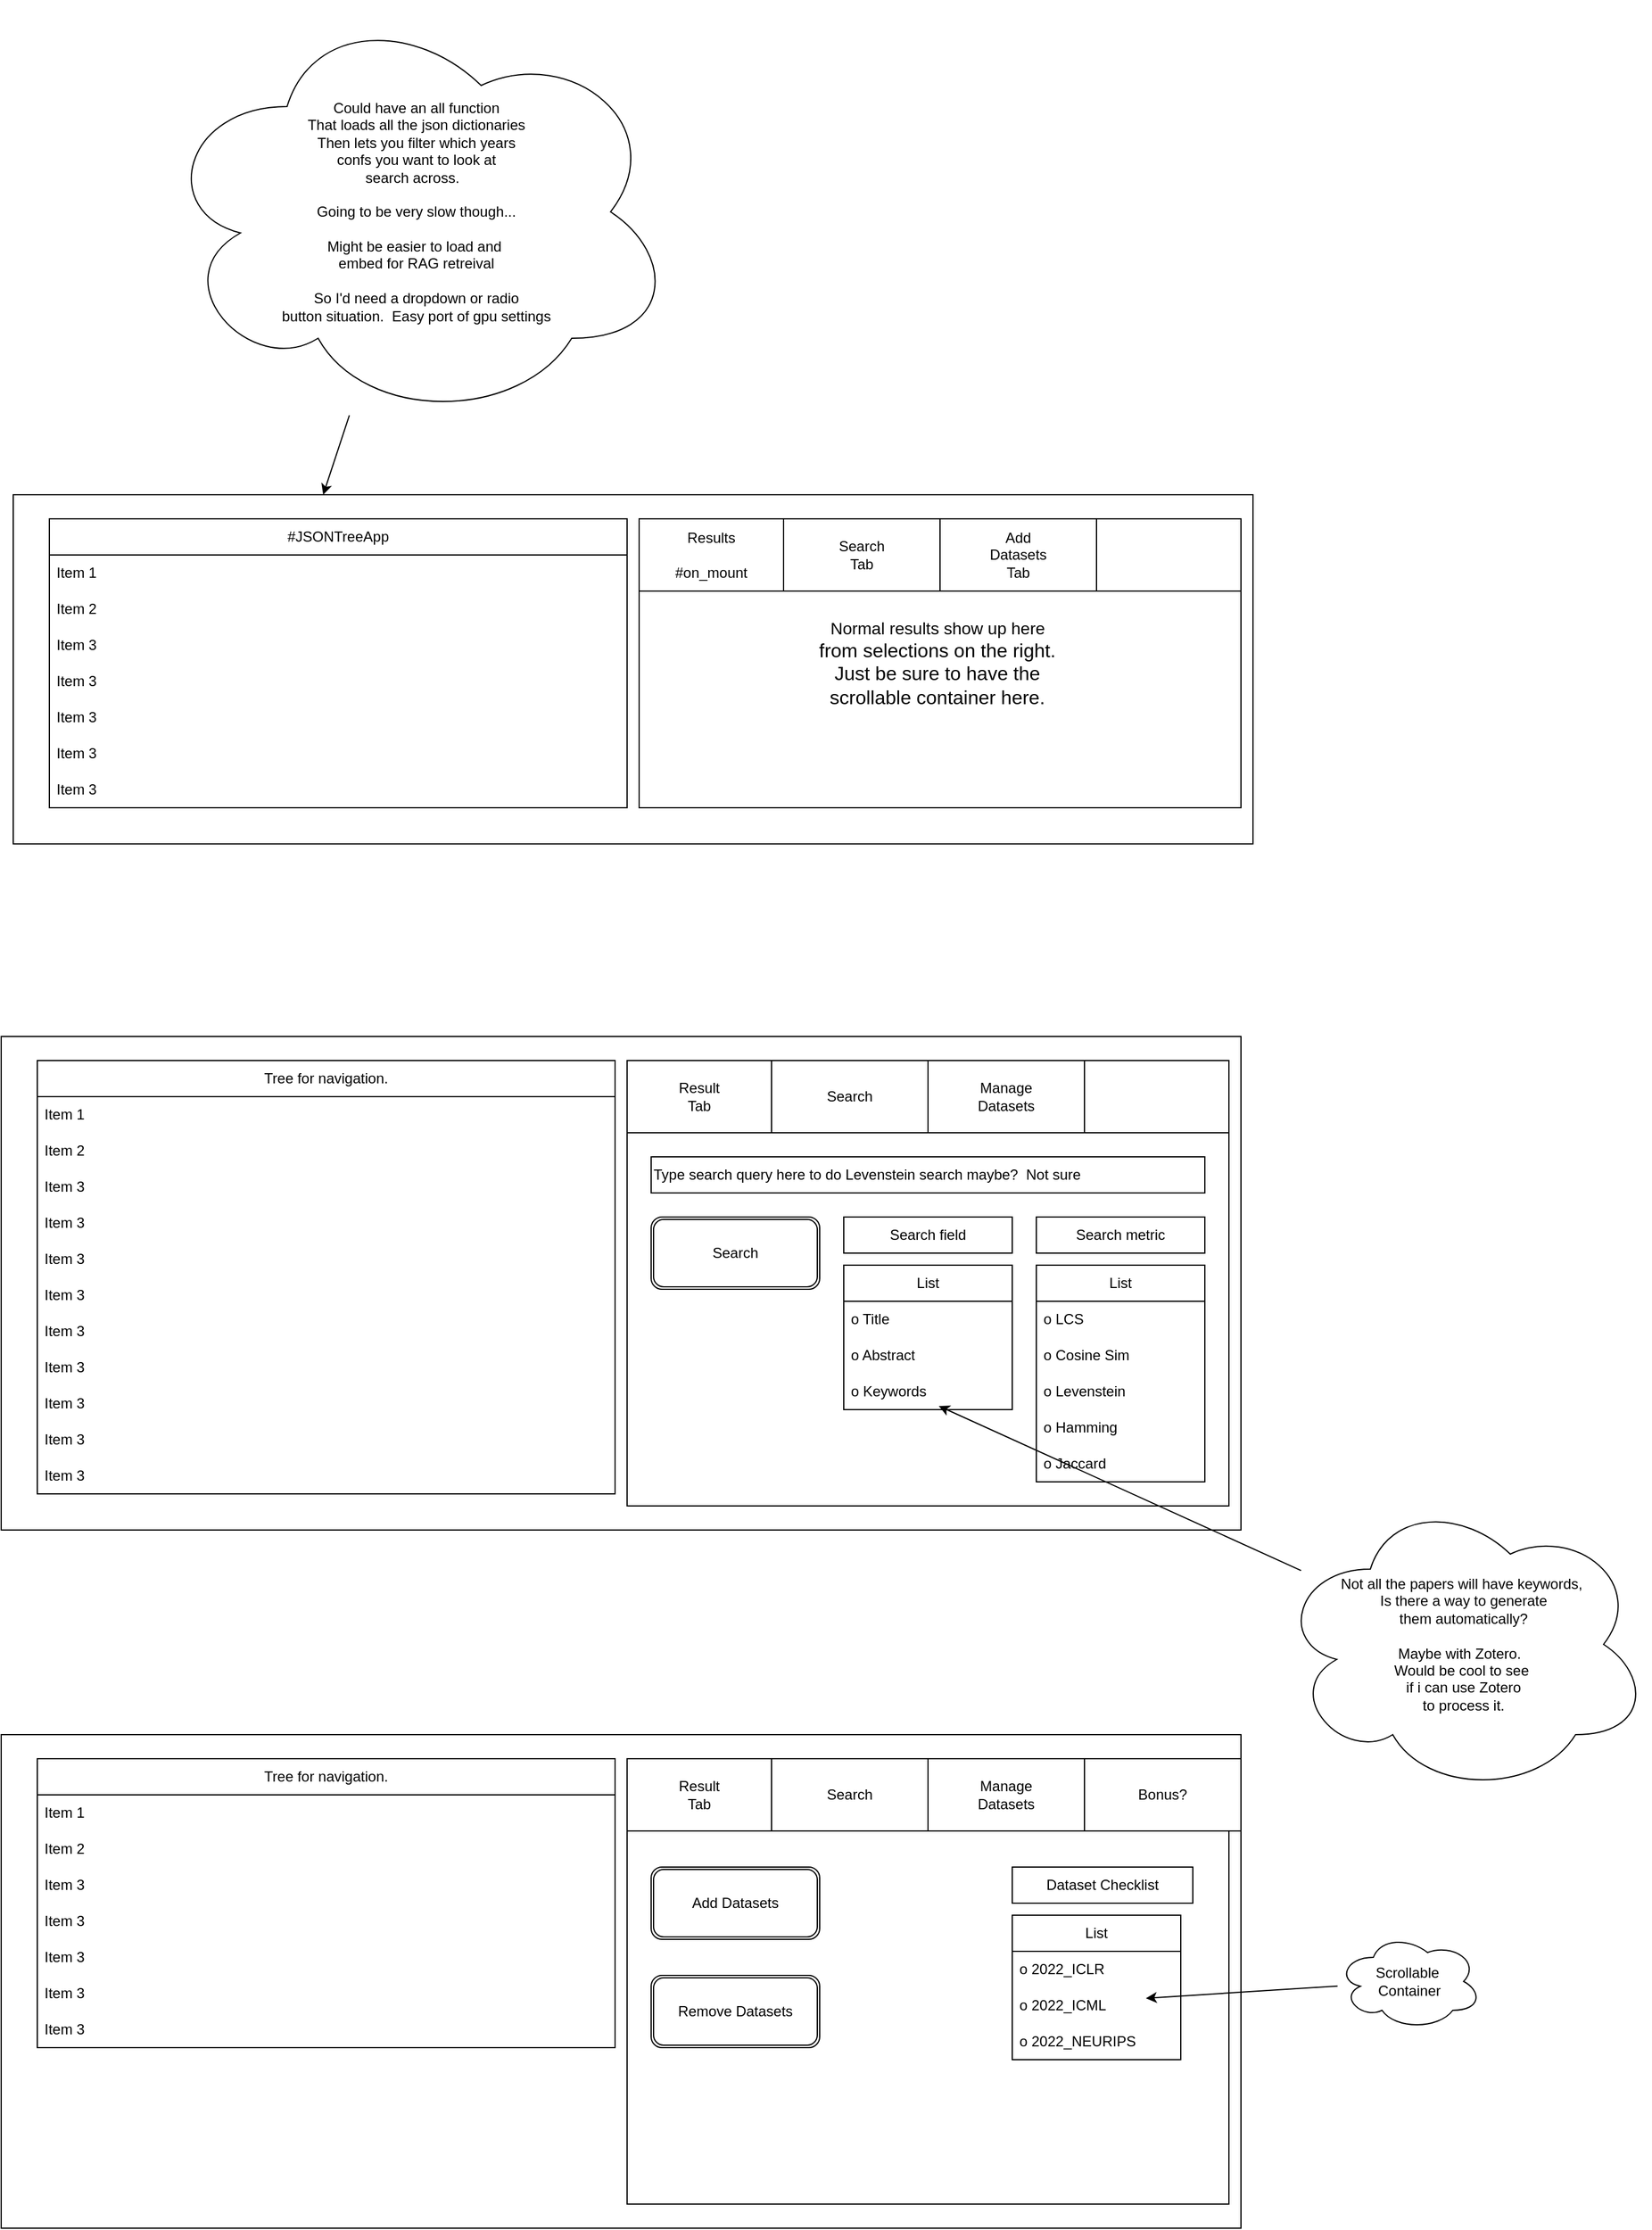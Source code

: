<mxfile>
    <diagram id="_SHoM_jc9M1xb17bczq4" name="Page-1">
        <mxGraphModel dx="1185" dy="1909" grid="1" gridSize="10" guides="1" tooltips="1" connect="1" arrows="1" fold="1" page="1" pageScale="1" pageWidth="850" pageHeight="1100" math="0" shadow="0">
            <root>
                <mxCell id="0"/>
                <mxCell id="1" parent="0"/>
                <mxCell id="2" value="" style="rounded=0;whiteSpace=wrap;html=1;" parent="1" vertex="1">
                    <mxGeometry y="160" width="1030" height="290" as="geometry"/>
                </mxCell>
                <mxCell id="3" value="#JSONTreeApp" style="swimlane;fontStyle=0;childLayout=stackLayout;horizontal=1;startSize=30;horizontalStack=0;resizeParent=1;resizeParentMax=0;resizeLast=0;collapsible=1;marginBottom=0;whiteSpace=wrap;html=1;" parent="1" vertex="1">
                    <mxGeometry x="30" y="180" width="480" height="240" as="geometry">
                        <mxRectangle x="170" y="285" width="140" height="30" as="alternateBounds"/>
                    </mxGeometry>
                </mxCell>
                <mxCell id="4" value="Item 1" style="text;strokeColor=none;fillColor=none;align=left;verticalAlign=middle;spacingLeft=4;spacingRight=4;overflow=hidden;points=[[0,0.5],[1,0.5]];portConstraint=eastwest;rotatable=0;whiteSpace=wrap;html=1;" parent="3" vertex="1">
                    <mxGeometry y="30" width="480" height="30" as="geometry"/>
                </mxCell>
                <mxCell id="5" value="Item 2" style="text;strokeColor=none;fillColor=none;align=left;verticalAlign=middle;spacingLeft=4;spacingRight=4;overflow=hidden;points=[[0,0.5],[1,0.5]];portConstraint=eastwest;rotatable=0;whiteSpace=wrap;html=1;" parent="3" vertex="1">
                    <mxGeometry y="60" width="480" height="30" as="geometry"/>
                </mxCell>
                <mxCell id="6" value="Item 3" style="text;strokeColor=none;fillColor=none;align=left;verticalAlign=middle;spacingLeft=4;spacingRight=4;overflow=hidden;points=[[0,0.5],[1,0.5]];portConstraint=eastwest;rotatable=0;whiteSpace=wrap;html=1;" parent="3" vertex="1">
                    <mxGeometry y="90" width="480" height="30" as="geometry"/>
                </mxCell>
                <mxCell id="22" value="Item 3" style="text;strokeColor=none;fillColor=none;align=left;verticalAlign=middle;spacingLeft=4;spacingRight=4;overflow=hidden;points=[[0,0.5],[1,0.5]];portConstraint=eastwest;rotatable=0;whiteSpace=wrap;html=1;" parent="3" vertex="1">
                    <mxGeometry y="120" width="480" height="30" as="geometry"/>
                </mxCell>
                <mxCell id="23" value="Item 3" style="text;strokeColor=none;fillColor=none;align=left;verticalAlign=middle;spacingLeft=4;spacingRight=4;overflow=hidden;points=[[0,0.5],[1,0.5]];portConstraint=eastwest;rotatable=0;whiteSpace=wrap;html=1;" parent="3" vertex="1">
                    <mxGeometry y="150" width="480" height="30" as="geometry"/>
                </mxCell>
                <mxCell id="24" value="Item 3" style="text;strokeColor=none;fillColor=none;align=left;verticalAlign=middle;spacingLeft=4;spacingRight=4;overflow=hidden;points=[[0,0.5],[1,0.5]];portConstraint=eastwest;rotatable=0;whiteSpace=wrap;html=1;" parent="3" vertex="1">
                    <mxGeometry y="180" width="480" height="30" as="geometry"/>
                </mxCell>
                <mxCell id="25" value="Item 3" style="text;strokeColor=none;fillColor=none;align=left;verticalAlign=middle;spacingLeft=4;spacingRight=4;overflow=hidden;points=[[0,0.5],[1,0.5]];portConstraint=eastwest;rotatable=0;whiteSpace=wrap;html=1;" parent="3" vertex="1">
                    <mxGeometry y="210" width="480" height="30" as="geometry"/>
                </mxCell>
                <mxCell id="26" value="&lt;font style=&quot;font-size: 14px;&quot;&gt;Normal results show up here&amp;nbsp;&lt;/font&gt;&lt;div&gt;&lt;font size=&quot;3&quot;&gt;from selections on the right.&amp;nbsp; &lt;br&gt;Just be sure to have the&amp;nbsp;&lt;br&gt;scrollable container here.&amp;nbsp;&lt;/font&gt;&lt;/div&gt;" style="rounded=0;whiteSpace=wrap;html=1;" parent="1" vertex="1">
                    <mxGeometry x="520" y="180" width="500" height="240" as="geometry"/>
                </mxCell>
                <mxCell id="28" value="" style="edgeStyle=none;html=1;entryX=0.25;entryY=0;entryDx=0;entryDy=0;" parent="1" source="27" target="2" edge="1">
                    <mxGeometry relative="1" as="geometry"/>
                </mxCell>
                <mxCell id="27" value="Could have an all function&lt;div&gt;That loads all the json dictionaries&lt;/div&gt;&lt;div&gt;Then lets you filter which years&lt;/div&gt;&lt;div&gt;confs you want to look at&lt;/div&gt;&lt;div&gt;search across.&amp;nbsp;&amp;nbsp;&lt;/div&gt;&lt;div&gt;&lt;br&gt;&lt;/div&gt;&lt;div&gt;Going to be very slow though...&lt;/div&gt;&lt;div&gt;&lt;br&gt;&lt;/div&gt;&lt;div&gt;Might be easier to load and&amp;nbsp;&lt;/div&gt;&lt;div&gt;embed for RAG retreival&lt;/div&gt;&lt;div&gt;&lt;br&gt;&lt;/div&gt;&lt;div&gt;So I&#39;d need a dropdown or radio&lt;/div&gt;&lt;div&gt;button situation.&amp;nbsp; Easy port of gpu settings&lt;/div&gt;" style="ellipse;shape=cloud;whiteSpace=wrap;html=1;" parent="1" vertex="1">
                    <mxGeometry x="120" y="-250" width="430" height="350" as="geometry"/>
                </mxCell>
                <mxCell id="47" value="Results&lt;div&gt;&lt;font color=&quot;#ffffff&quot;&gt;&lt;br&gt;&lt;/font&gt;&lt;div&gt;#on_mount&lt;/div&gt;&lt;/div&gt;" style="rounded=0;whiteSpace=wrap;html=1;fillColor=light-dark(#FFFFFF,#990000);" parent="1" vertex="1">
                    <mxGeometry x="520" y="180" width="120" height="60" as="geometry"/>
                </mxCell>
                <mxCell id="49" value="Search&lt;br&gt;Tab" style="rounded=0;whiteSpace=wrap;html=1;" parent="1" vertex="1">
                    <mxGeometry x="640" y="180" width="130" height="60" as="geometry"/>
                </mxCell>
                <mxCell id="50" value="Add &lt;br&gt;Datasets&lt;br&gt;Tab" style="rounded=0;whiteSpace=wrap;html=1;" parent="1" vertex="1">
                    <mxGeometry x="770" y="180" width="130" height="60" as="geometry"/>
                </mxCell>
                <mxCell id="51" value="" style="rounded=0;whiteSpace=wrap;html=1;" parent="1" vertex="1">
                    <mxGeometry x="900" y="180" width="120" height="60" as="geometry"/>
                </mxCell>
                <mxCell id="53" value="" style="rounded=0;whiteSpace=wrap;html=1;" parent="1" vertex="1">
                    <mxGeometry x="-10" y="610" width="1030" height="410" as="geometry"/>
                </mxCell>
                <mxCell id="54" value="Tree for navigation." style="swimlane;fontStyle=0;childLayout=stackLayout;horizontal=1;startSize=30;horizontalStack=0;resizeParent=1;resizeParentMax=0;resizeLast=0;collapsible=1;marginBottom=0;whiteSpace=wrap;html=1;" parent="1" vertex="1">
                    <mxGeometry x="20" y="630" width="480" height="360" as="geometry"/>
                </mxCell>
                <mxCell id="55" value="Item 1" style="text;strokeColor=none;fillColor=none;align=left;verticalAlign=middle;spacingLeft=4;spacingRight=4;overflow=hidden;points=[[0,0.5],[1,0.5]];portConstraint=eastwest;rotatable=0;whiteSpace=wrap;html=1;" parent="54" vertex="1">
                    <mxGeometry y="30" width="480" height="30" as="geometry"/>
                </mxCell>
                <mxCell id="56" value="Item 2" style="text;strokeColor=none;fillColor=none;align=left;verticalAlign=middle;spacingLeft=4;spacingRight=4;overflow=hidden;points=[[0,0.5],[1,0.5]];portConstraint=eastwest;rotatable=0;whiteSpace=wrap;html=1;" parent="54" vertex="1">
                    <mxGeometry y="60" width="480" height="30" as="geometry"/>
                </mxCell>
                <mxCell id="57" value="Item 3" style="text;strokeColor=none;fillColor=none;align=left;verticalAlign=middle;spacingLeft=4;spacingRight=4;overflow=hidden;points=[[0,0.5],[1,0.5]];portConstraint=eastwest;rotatable=0;whiteSpace=wrap;html=1;" parent="54" vertex="1">
                    <mxGeometry y="90" width="480" height="30" as="geometry"/>
                </mxCell>
                <mxCell id="58" value="Item 3" style="text;strokeColor=none;fillColor=none;align=left;verticalAlign=middle;spacingLeft=4;spacingRight=4;overflow=hidden;points=[[0,0.5],[1,0.5]];portConstraint=eastwest;rotatable=0;whiteSpace=wrap;html=1;" parent="54" vertex="1">
                    <mxGeometry y="120" width="480" height="30" as="geometry"/>
                </mxCell>
                <mxCell id="59" value="Item 3" style="text;strokeColor=none;fillColor=none;align=left;verticalAlign=middle;spacingLeft=4;spacingRight=4;overflow=hidden;points=[[0,0.5],[1,0.5]];portConstraint=eastwest;rotatable=0;whiteSpace=wrap;html=1;" parent="54" vertex="1">
                    <mxGeometry y="150" width="480" height="30" as="geometry"/>
                </mxCell>
                <mxCell id="60" value="Item 3" style="text;strokeColor=none;fillColor=none;align=left;verticalAlign=middle;spacingLeft=4;spacingRight=4;overflow=hidden;points=[[0,0.5],[1,0.5]];portConstraint=eastwest;rotatable=0;whiteSpace=wrap;html=1;" parent="54" vertex="1">
                    <mxGeometry y="180" width="480" height="30" as="geometry"/>
                </mxCell>
                <mxCell id="114" value="Item 3" style="text;strokeColor=none;fillColor=none;align=left;verticalAlign=middle;spacingLeft=4;spacingRight=4;overflow=hidden;points=[[0,0.5],[1,0.5]];portConstraint=eastwest;rotatable=0;whiteSpace=wrap;html=1;" parent="54" vertex="1">
                    <mxGeometry y="210" width="480" height="30" as="geometry"/>
                </mxCell>
                <mxCell id="113" value="Item 3" style="text;strokeColor=none;fillColor=none;align=left;verticalAlign=middle;spacingLeft=4;spacingRight=4;overflow=hidden;points=[[0,0.5],[1,0.5]];portConstraint=eastwest;rotatable=0;whiteSpace=wrap;html=1;" parent="54" vertex="1">
                    <mxGeometry y="240" width="480" height="30" as="geometry"/>
                </mxCell>
                <mxCell id="115" value="Item 3" style="text;strokeColor=none;fillColor=none;align=left;verticalAlign=middle;spacingLeft=4;spacingRight=4;overflow=hidden;points=[[0,0.5],[1,0.5]];portConstraint=eastwest;rotatable=0;whiteSpace=wrap;html=1;" parent="54" vertex="1">
                    <mxGeometry y="270" width="480" height="30" as="geometry"/>
                </mxCell>
                <mxCell id="61" value="Item 3" style="text;strokeColor=none;fillColor=none;align=left;verticalAlign=middle;spacingLeft=4;spacingRight=4;overflow=hidden;points=[[0,0.5],[1,0.5]];portConstraint=eastwest;rotatable=0;whiteSpace=wrap;html=1;" parent="54" vertex="1">
                    <mxGeometry y="300" width="480" height="30" as="geometry"/>
                </mxCell>
                <mxCell id="111" value="Item 3" style="text;strokeColor=none;fillColor=none;align=left;verticalAlign=middle;spacingLeft=4;spacingRight=4;overflow=hidden;points=[[0,0.5],[1,0.5]];portConstraint=eastwest;rotatable=0;whiteSpace=wrap;html=1;" parent="54" vertex="1">
                    <mxGeometry y="330" width="480" height="30" as="geometry"/>
                </mxCell>
                <mxCell id="62" value="" style="rounded=0;whiteSpace=wrap;html=1;" parent="1" vertex="1">
                    <mxGeometry x="510" y="630" width="500" height="370" as="geometry"/>
                </mxCell>
                <mxCell id="64" value="Result&lt;br&gt;Tab" style="rounded=0;whiteSpace=wrap;html=1;fillColor=light-dark(#FFFFFF,#000000);" parent="1" vertex="1">
                    <mxGeometry x="510" y="630" width="120" height="60" as="geometry"/>
                </mxCell>
                <mxCell id="67" value="&lt;p&gt;&lt;b&gt;&lt;span style=&quot;color: rgb(255, 255, 255);&quot;&gt;Cosine&amp;nbsp;&lt;br&gt;&lt;/span&gt;&lt;/b&gt;&lt;b&gt;&lt;span style=&quot;color: rgb(255, 255, 255);&quot;&gt;similarity&lt;/span&gt;&lt;/b&gt;&lt;/p&gt;" style="rounded=0;whiteSpace=wrap;html=1;fillColor=light-dark(#FFFFFF,#000000);" parent="1" vertex="1">
                    <mxGeometry x="890" y="630" width="120" height="60" as="geometry"/>
                </mxCell>
                <mxCell id="68" value="Type search query here to do Levenstein search maybe?&amp;nbsp; Not sure" style="rounded=0;whiteSpace=wrap;html=1;align=left;" parent="1" vertex="1">
                    <mxGeometry x="530" y="710" width="460" height="30" as="geometry"/>
                </mxCell>
                <mxCell id="70" value="Search metric" style="rounded=0;whiteSpace=wrap;html=1;" parent="1" vertex="1">
                    <mxGeometry x="850" y="760" width="140" height="30" as="geometry"/>
                </mxCell>
                <mxCell id="71" value="List" style="swimlane;fontStyle=0;childLayout=stackLayout;horizontal=1;startSize=30;horizontalStack=0;resizeParent=1;resizeParentMax=0;resizeLast=0;collapsible=1;marginBottom=0;whiteSpace=wrap;html=1;" parent="1" vertex="1">
                    <mxGeometry x="850" y="800" width="140" height="180" as="geometry"/>
                </mxCell>
                <mxCell id="74" value="o LCS" style="text;strokeColor=none;fillColor=none;align=left;verticalAlign=middle;spacingLeft=4;spacingRight=4;overflow=hidden;points=[[0,0.5],[1,0.5]];portConstraint=eastwest;rotatable=0;whiteSpace=wrap;html=1;" parent="71" vertex="1">
                    <mxGeometry y="30" width="140" height="30" as="geometry"/>
                </mxCell>
                <mxCell id="73" value="o Cosine Sim" style="text;strokeColor=none;fillColor=none;align=left;verticalAlign=middle;spacingLeft=4;spacingRight=4;overflow=hidden;points=[[0,0.5],[1,0.5]];portConstraint=eastwest;rotatable=0;whiteSpace=wrap;html=1;" parent="71" vertex="1">
                    <mxGeometry y="60" width="140" height="30" as="geometry"/>
                </mxCell>
                <mxCell id="72" value="o Levenstein" style="text;strokeColor=none;fillColor=none;align=left;verticalAlign=middle;spacingLeft=4;spacingRight=4;overflow=hidden;points=[[0,0.5],[1,0.5]];portConstraint=eastwest;rotatable=0;whiteSpace=wrap;html=1;" parent="71" vertex="1">
                    <mxGeometry y="90" width="140" height="30" as="geometry"/>
                </mxCell>
                <mxCell id="109" value="o Hamming" style="text;strokeColor=none;fillColor=none;align=left;verticalAlign=middle;spacingLeft=4;spacingRight=4;overflow=hidden;points=[[0,0.5],[1,0.5]];portConstraint=eastwest;rotatable=0;whiteSpace=wrap;html=1;" parent="71" vertex="1">
                    <mxGeometry y="120" width="140" height="30" as="geometry"/>
                </mxCell>
                <mxCell id="110" value="o Jaccard" style="text;strokeColor=none;fillColor=none;align=left;verticalAlign=middle;spacingLeft=4;spacingRight=4;overflow=hidden;points=[[0,0.5],[1,0.5]];portConstraint=eastwest;rotatable=0;whiteSpace=wrap;html=1;" parent="71" vertex="1">
                    <mxGeometry y="150" width="140" height="30" as="geometry"/>
                </mxCell>
                <mxCell id="79" value="" style="rounded=0;whiteSpace=wrap;html=1;" parent="1" vertex="1">
                    <mxGeometry x="-10" y="1190" width="1030" height="410" as="geometry"/>
                </mxCell>
                <mxCell id="80" value="Tree for navigation." style="swimlane;fontStyle=0;childLayout=stackLayout;horizontal=1;startSize=30;horizontalStack=0;resizeParent=1;resizeParentMax=0;resizeLast=0;collapsible=1;marginBottom=0;whiteSpace=wrap;html=1;" parent="1" vertex="1">
                    <mxGeometry x="20" y="1210" width="480" height="240" as="geometry"/>
                </mxCell>
                <mxCell id="81" value="Item 1" style="text;strokeColor=none;fillColor=none;align=left;verticalAlign=middle;spacingLeft=4;spacingRight=4;overflow=hidden;points=[[0,0.5],[1,0.5]];portConstraint=eastwest;rotatable=0;whiteSpace=wrap;html=1;" parent="80" vertex="1">
                    <mxGeometry y="30" width="480" height="30" as="geometry"/>
                </mxCell>
                <mxCell id="82" value="Item 2" style="text;strokeColor=none;fillColor=none;align=left;verticalAlign=middle;spacingLeft=4;spacingRight=4;overflow=hidden;points=[[0,0.5],[1,0.5]];portConstraint=eastwest;rotatable=0;whiteSpace=wrap;html=1;" parent="80" vertex="1">
                    <mxGeometry y="60" width="480" height="30" as="geometry"/>
                </mxCell>
                <mxCell id="83" value="Item 3" style="text;strokeColor=none;fillColor=none;align=left;verticalAlign=middle;spacingLeft=4;spacingRight=4;overflow=hidden;points=[[0,0.5],[1,0.5]];portConstraint=eastwest;rotatable=0;whiteSpace=wrap;html=1;" parent="80" vertex="1">
                    <mxGeometry y="90" width="480" height="30" as="geometry"/>
                </mxCell>
                <mxCell id="84" value="Item 3" style="text;strokeColor=none;fillColor=none;align=left;verticalAlign=middle;spacingLeft=4;spacingRight=4;overflow=hidden;points=[[0,0.5],[1,0.5]];portConstraint=eastwest;rotatable=0;whiteSpace=wrap;html=1;" parent="80" vertex="1">
                    <mxGeometry y="120" width="480" height="30" as="geometry"/>
                </mxCell>
                <mxCell id="85" value="Item 3" style="text;strokeColor=none;fillColor=none;align=left;verticalAlign=middle;spacingLeft=4;spacingRight=4;overflow=hidden;points=[[0,0.5],[1,0.5]];portConstraint=eastwest;rotatable=0;whiteSpace=wrap;html=1;" parent="80" vertex="1">
                    <mxGeometry y="150" width="480" height="30" as="geometry"/>
                </mxCell>
                <mxCell id="86" value="Item 3" style="text;strokeColor=none;fillColor=none;align=left;verticalAlign=middle;spacingLeft=4;spacingRight=4;overflow=hidden;points=[[0,0.5],[1,0.5]];portConstraint=eastwest;rotatable=0;whiteSpace=wrap;html=1;" parent="80" vertex="1">
                    <mxGeometry y="180" width="480" height="30" as="geometry"/>
                </mxCell>
                <mxCell id="87" value="Item 3" style="text;strokeColor=none;fillColor=none;align=left;verticalAlign=middle;spacingLeft=4;spacingRight=4;overflow=hidden;points=[[0,0.5],[1,0.5]];portConstraint=eastwest;rotatable=0;whiteSpace=wrap;html=1;" parent="80" vertex="1">
                    <mxGeometry y="210" width="480" height="30" as="geometry"/>
                </mxCell>
                <mxCell id="88" value="" style="rounded=0;whiteSpace=wrap;html=1;" parent="1" vertex="1">
                    <mxGeometry x="510" y="1210" width="500" height="370" as="geometry"/>
                </mxCell>
                <mxCell id="89" value="Result&lt;br&gt;Tab" style="rounded=0;whiteSpace=wrap;html=1;fillColor=light-dark(#FFFFFF,#000000);" parent="1" vertex="1">
                    <mxGeometry x="510" y="1210" width="120" height="60" as="geometry"/>
                </mxCell>
                <mxCell id="90" value="Manage &lt;br&gt;Datasets" style="rounded=0;whiteSpace=wrap;html=1;fillColor=light-dark(#FFFFFF,#990000);" parent="1" vertex="1">
                    <mxGeometry x="760" y="1210" width="130" height="60" as="geometry"/>
                </mxCell>
                <mxCell id="91" value="Search" style="rounded=0;whiteSpace=wrap;html=1;" parent="1" vertex="1">
                    <mxGeometry x="630" y="1210" width="130" height="60" as="geometry"/>
                </mxCell>
                <mxCell id="94" value="Search" style="shape=ext;double=1;rounded=1;whiteSpace=wrap;html=1;" parent="1" vertex="1">
                    <mxGeometry x="530" y="760" width="140" height="60" as="geometry"/>
                </mxCell>
                <mxCell id="95" value="Dataset Checklist" style="rounded=0;whiteSpace=wrap;html=1;" parent="1" vertex="1">
                    <mxGeometry x="830" y="1300" width="150" height="30" as="geometry"/>
                </mxCell>
                <mxCell id="96" value="List" style="swimlane;fontStyle=0;childLayout=stackLayout;horizontal=1;startSize=30;horizontalStack=0;resizeParent=1;resizeParentMax=0;resizeLast=0;collapsible=1;marginBottom=0;whiteSpace=wrap;html=1;" parent="1" vertex="1">
                    <mxGeometry x="830" y="1340" width="140" height="120" as="geometry"/>
                </mxCell>
                <mxCell id="97" value="o 2022_ICLR" style="text;strokeColor=none;fillColor=none;align=left;verticalAlign=middle;spacingLeft=4;spacingRight=4;overflow=hidden;points=[[0,0.5],[1,0.5]];portConstraint=eastwest;rotatable=0;whiteSpace=wrap;html=1;" parent="96" vertex="1">
                    <mxGeometry y="30" width="140" height="30" as="geometry"/>
                </mxCell>
                <mxCell id="98" value="o 2022_ICML" style="text;strokeColor=none;fillColor=none;align=left;verticalAlign=middle;spacingLeft=4;spacingRight=4;overflow=hidden;points=[[0,0.5],[1,0.5]];portConstraint=eastwest;rotatable=0;whiteSpace=wrap;html=1;" parent="96" vertex="1">
                    <mxGeometry y="60" width="140" height="30" as="geometry"/>
                </mxCell>
                <mxCell id="99" value="o 2022_NEURIPS" style="text;strokeColor=none;fillColor=none;align=left;verticalAlign=middle;spacingLeft=4;spacingRight=4;overflow=hidden;points=[[0,0.5],[1,0.5]];portConstraint=eastwest;rotatable=0;whiteSpace=wrap;html=1;" parent="96" vertex="1">
                    <mxGeometry y="90" width="140" height="30" as="geometry"/>
                </mxCell>
                <mxCell id="100" value="Scrollable&amp;nbsp;&lt;div&gt;Container&lt;/div&gt;" style="ellipse;shape=cloud;whiteSpace=wrap;html=1;" parent="1" vertex="1">
                    <mxGeometry x="1100" y="1355" width="120" height="80" as="geometry"/>
                </mxCell>
                <mxCell id="101" style="edgeStyle=none;html=1;entryX=0.793;entryY=0.3;entryDx=0;entryDy=0;entryPerimeter=0;" parent="1" source="100" target="98" edge="1">
                    <mxGeometry relative="1" as="geometry"/>
                </mxCell>
                <mxCell id="102" value="Bonus?" style="rounded=0;whiteSpace=wrap;html=1;" parent="1" vertex="1">
                    <mxGeometry x="890" y="1210" width="130" height="60" as="geometry"/>
                </mxCell>
                <mxCell id="107" value="Add Datasets" style="shape=ext;double=1;rounded=1;whiteSpace=wrap;html=1;" parent="1" vertex="1">
                    <mxGeometry x="530" y="1300" width="140" height="60" as="geometry"/>
                </mxCell>
                <mxCell id="108" value="Remove Datasets" style="shape=ext;double=1;rounded=1;whiteSpace=wrap;html=1;" parent="1" vertex="1">
                    <mxGeometry x="530" y="1390" width="140" height="60" as="geometry"/>
                </mxCell>
                <mxCell id="116" value="Search field" style="rounded=0;whiteSpace=wrap;html=1;" parent="1" vertex="1">
                    <mxGeometry x="690" y="760" width="140" height="30" as="geometry"/>
                </mxCell>
                <mxCell id="117" value="List" style="swimlane;fontStyle=0;childLayout=stackLayout;horizontal=1;startSize=30;horizontalStack=0;resizeParent=1;resizeParentMax=0;resizeLast=0;collapsible=1;marginBottom=0;whiteSpace=wrap;html=1;" parent="1" vertex="1">
                    <mxGeometry x="690" y="800" width="140" height="120" as="geometry"/>
                </mxCell>
                <mxCell id="118" value="o Title" style="text;strokeColor=none;fillColor=none;align=left;verticalAlign=middle;spacingLeft=4;spacingRight=4;overflow=hidden;points=[[0,0.5],[1,0.5]];portConstraint=eastwest;rotatable=0;whiteSpace=wrap;html=1;" parent="117" vertex="1">
                    <mxGeometry y="30" width="140" height="30" as="geometry"/>
                </mxCell>
                <mxCell id="119" value="o Abstract" style="text;strokeColor=none;fillColor=none;align=left;verticalAlign=middle;spacingLeft=4;spacingRight=4;overflow=hidden;points=[[0,0.5],[1,0.5]];portConstraint=eastwest;rotatable=0;whiteSpace=wrap;html=1;" parent="117" vertex="1">
                    <mxGeometry y="60" width="140" height="30" as="geometry"/>
                </mxCell>
                <mxCell id="125" value="o Keywords" style="text;strokeColor=none;fillColor=none;align=left;verticalAlign=middle;spacingLeft=4;spacingRight=4;overflow=hidden;points=[[0,0.5],[1,0.5]];portConstraint=eastwest;rotatable=0;whiteSpace=wrap;html=1;" parent="117" vertex="1">
                    <mxGeometry y="90" width="140" height="30" as="geometry"/>
                </mxCell>
                <mxCell id="123" value="Search" style="rounded=0;whiteSpace=wrap;html=1;fillColor=light-dark(#FFFFFF,#990000);" parent="1" vertex="1">
                    <mxGeometry x="630" y="630" width="130" height="60" as="geometry"/>
                </mxCell>
                <mxCell id="124" value="Manage&lt;div&gt;Datasets&lt;/div&gt;" style="rounded=0;whiteSpace=wrap;html=1;" parent="1" vertex="1">
                    <mxGeometry x="760" y="630" width="130" height="60" as="geometry"/>
                </mxCell>
                <mxCell id="126" value="Not all the papers will have keywords,&amp;nbsp;&lt;div&gt;Is there a way to generate &lt;br&gt;them automatically?&lt;/div&gt;&lt;div&gt;&lt;br&gt;&lt;/div&gt;&lt;div&gt;Maybe with Zotero.&amp;nbsp;&amp;nbsp;&lt;/div&gt;&lt;div&gt;Would be cool to see&amp;nbsp;&lt;/div&gt;&lt;div&gt;if i can use Zotero &lt;br&gt;to process it.&lt;/div&gt;" style="ellipse;shape=cloud;whiteSpace=wrap;html=1;" parent="1" vertex="1">
                    <mxGeometry x="1050" y="990" width="310" height="250" as="geometry"/>
                </mxCell>
                <mxCell id="127" style="edgeStyle=none;html=1;entryX=0.564;entryY=0.9;entryDx=0;entryDy=0;entryPerimeter=0;" parent="1" source="126" target="125" edge="1">
                    <mxGeometry relative="1" as="geometry"/>
                </mxCell>
            </root>
        </mxGraphModel>
    </diagram>
</mxfile>